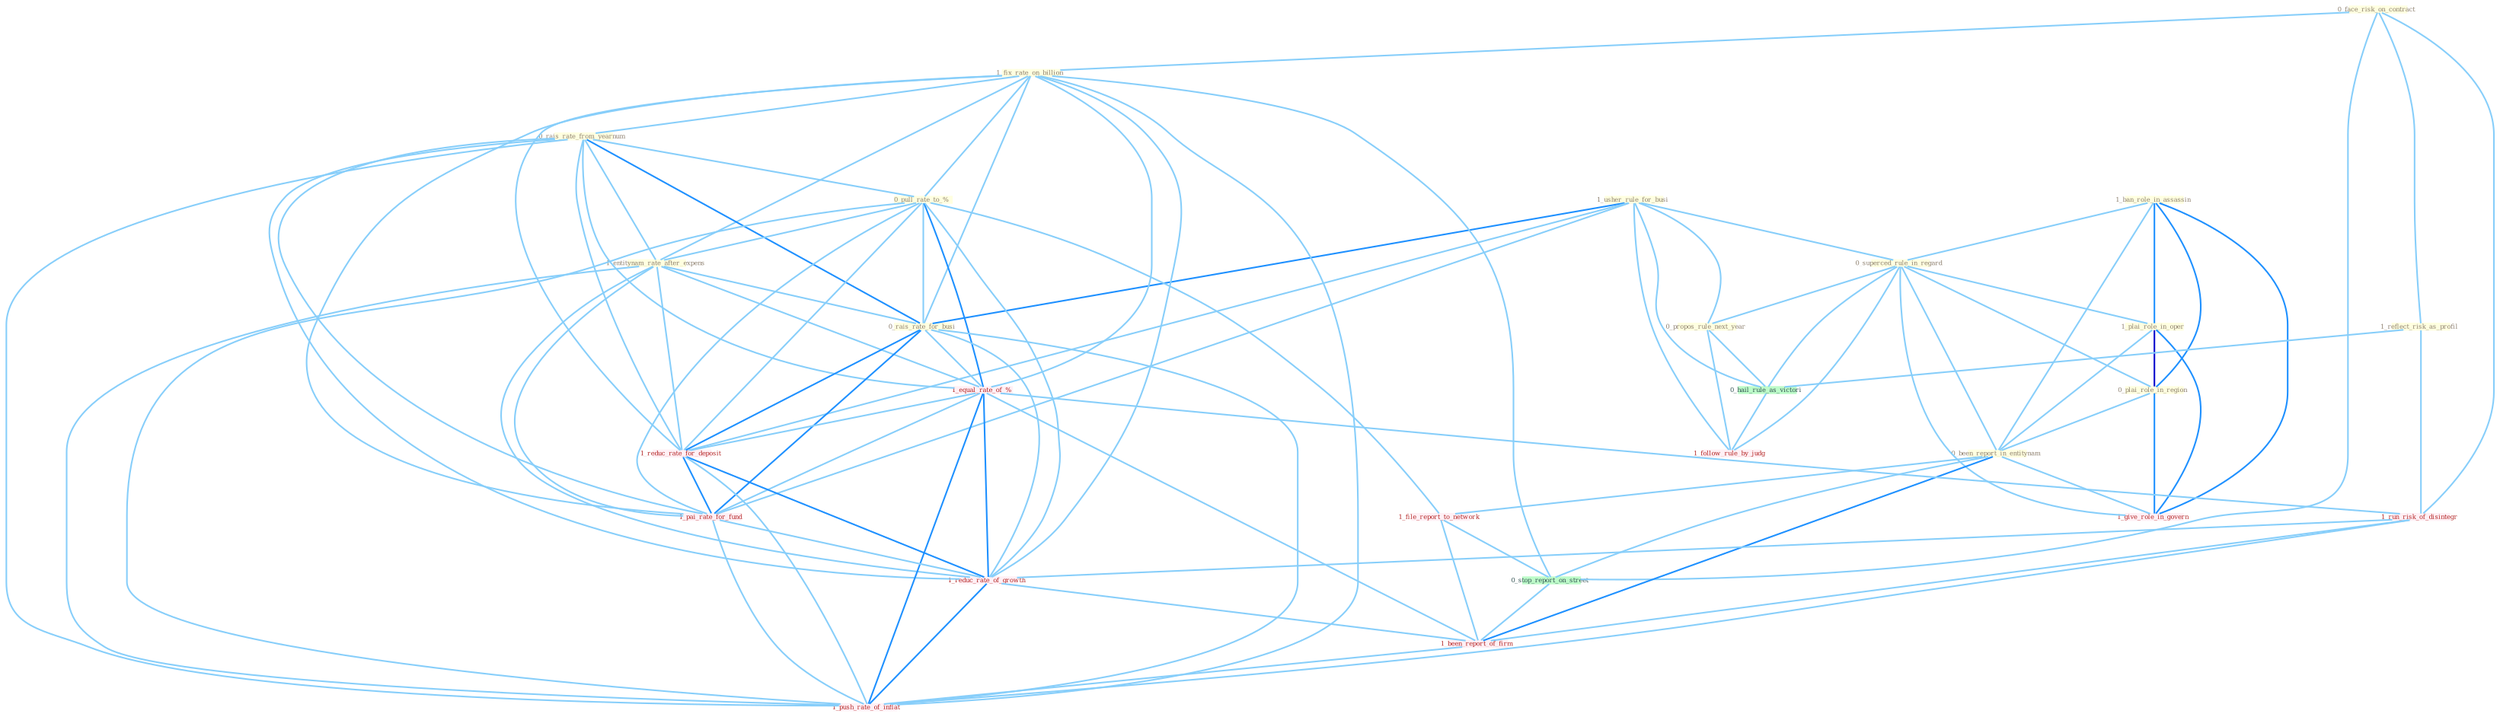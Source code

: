 Graph G{ 
    node
    [shape=polygon,style=filled,width=.5,height=.06,color="#BDFCC9",fixedsize=true,fontsize=4,
    fontcolor="#2f4f4f"];
    {node
    [color="#ffffe0", fontcolor="#8b7d6b"] "1_usher_rule_for_busi " "0_face_risk_on_contract " "1_fix_rate_on_billion " "1_ban_role_in_assassin " "0_rais_rate_from_yearnum " "0_superced_rule_in_regard " "1_plai_role_in_oper " "0_pull_rate_to_% " "0_plai_role_in_region " "1_entitynam_rate_after_expens " "0_been_report_in_entitynam " "0_rais_rate_for_busi " "1_reflect_risk_as_profil " "0_propos_rule_next_year "}
{node [color="#fff0f5", fontcolor="#b22222"] "1_file_report_to_network " "1_equal_rate_of_% " "1_reduc_rate_for_deposit " "1_give_role_in_govern " "1_pai_rate_for_fund " "1_run_risk_of_disintegr " "1_follow_rule_by_judg " "1_reduc_rate_of_growth " "1_been_report_of_firm " "1_push_rate_of_inflat "}
edge [color="#B0E2FF"];

	"1_usher_rule_for_busi " -- "0_superced_rule_in_regard " [w="1", color="#87cefa" ];
	"1_usher_rule_for_busi " -- "0_rais_rate_for_busi " [w="2", color="#1e90ff" , len=0.8];
	"1_usher_rule_for_busi " -- "0_propos_rule_next_year " [w="1", color="#87cefa" ];
	"1_usher_rule_for_busi " -- "1_reduc_rate_for_deposit " [w="1", color="#87cefa" ];
	"1_usher_rule_for_busi " -- "1_pai_rate_for_fund " [w="1", color="#87cefa" ];
	"1_usher_rule_for_busi " -- "0_hail_rule_as_victori " [w="1", color="#87cefa" ];
	"1_usher_rule_for_busi " -- "1_follow_rule_by_judg " [w="1", color="#87cefa" ];
	"0_face_risk_on_contract " -- "1_fix_rate_on_billion " [w="1", color="#87cefa" ];
	"0_face_risk_on_contract " -- "1_reflect_risk_as_profil " [w="1", color="#87cefa" ];
	"0_face_risk_on_contract " -- "0_stop_report_on_street " [w="1", color="#87cefa" ];
	"0_face_risk_on_contract " -- "1_run_risk_of_disintegr " [w="1", color="#87cefa" ];
	"1_fix_rate_on_billion " -- "0_rais_rate_from_yearnum " [w="1", color="#87cefa" ];
	"1_fix_rate_on_billion " -- "0_pull_rate_to_% " [w="1", color="#87cefa" ];
	"1_fix_rate_on_billion " -- "1_entitynam_rate_after_expens " [w="1", color="#87cefa" ];
	"1_fix_rate_on_billion " -- "0_rais_rate_for_busi " [w="1", color="#87cefa" ];
	"1_fix_rate_on_billion " -- "1_equal_rate_of_% " [w="1", color="#87cefa" ];
	"1_fix_rate_on_billion " -- "0_stop_report_on_street " [w="1", color="#87cefa" ];
	"1_fix_rate_on_billion " -- "1_reduc_rate_for_deposit " [w="1", color="#87cefa" ];
	"1_fix_rate_on_billion " -- "1_pai_rate_for_fund " [w="1", color="#87cefa" ];
	"1_fix_rate_on_billion " -- "1_reduc_rate_of_growth " [w="1", color="#87cefa" ];
	"1_fix_rate_on_billion " -- "1_push_rate_of_inflat " [w="1", color="#87cefa" ];
	"1_ban_role_in_assassin " -- "0_superced_rule_in_regard " [w="1", color="#87cefa" ];
	"1_ban_role_in_assassin " -- "1_plai_role_in_oper " [w="2", color="#1e90ff" , len=0.8];
	"1_ban_role_in_assassin " -- "0_plai_role_in_region " [w="2", color="#1e90ff" , len=0.8];
	"1_ban_role_in_assassin " -- "0_been_report_in_entitynam " [w="1", color="#87cefa" ];
	"1_ban_role_in_assassin " -- "1_give_role_in_govern " [w="2", color="#1e90ff" , len=0.8];
	"0_rais_rate_from_yearnum " -- "0_pull_rate_to_% " [w="1", color="#87cefa" ];
	"0_rais_rate_from_yearnum " -- "1_entitynam_rate_after_expens " [w="1", color="#87cefa" ];
	"0_rais_rate_from_yearnum " -- "0_rais_rate_for_busi " [w="2", color="#1e90ff" , len=0.8];
	"0_rais_rate_from_yearnum " -- "1_equal_rate_of_% " [w="1", color="#87cefa" ];
	"0_rais_rate_from_yearnum " -- "1_reduc_rate_for_deposit " [w="1", color="#87cefa" ];
	"0_rais_rate_from_yearnum " -- "1_pai_rate_for_fund " [w="1", color="#87cefa" ];
	"0_rais_rate_from_yearnum " -- "1_reduc_rate_of_growth " [w="1", color="#87cefa" ];
	"0_rais_rate_from_yearnum " -- "1_push_rate_of_inflat " [w="1", color="#87cefa" ];
	"0_superced_rule_in_regard " -- "1_plai_role_in_oper " [w="1", color="#87cefa" ];
	"0_superced_rule_in_regard " -- "0_plai_role_in_region " [w="1", color="#87cefa" ];
	"0_superced_rule_in_regard " -- "0_been_report_in_entitynam " [w="1", color="#87cefa" ];
	"0_superced_rule_in_regard " -- "0_propos_rule_next_year " [w="1", color="#87cefa" ];
	"0_superced_rule_in_regard " -- "1_give_role_in_govern " [w="1", color="#87cefa" ];
	"0_superced_rule_in_regard " -- "0_hail_rule_as_victori " [w="1", color="#87cefa" ];
	"0_superced_rule_in_regard " -- "1_follow_rule_by_judg " [w="1", color="#87cefa" ];
	"1_plai_role_in_oper " -- "0_plai_role_in_region " [w="3", color="#0000cd" , len=0.6];
	"1_plai_role_in_oper " -- "0_been_report_in_entitynam " [w="1", color="#87cefa" ];
	"1_plai_role_in_oper " -- "1_give_role_in_govern " [w="2", color="#1e90ff" , len=0.8];
	"0_pull_rate_to_% " -- "1_entitynam_rate_after_expens " [w="1", color="#87cefa" ];
	"0_pull_rate_to_% " -- "0_rais_rate_for_busi " [w="1", color="#87cefa" ];
	"0_pull_rate_to_% " -- "1_file_report_to_network " [w="1", color="#87cefa" ];
	"0_pull_rate_to_% " -- "1_equal_rate_of_% " [w="2", color="#1e90ff" , len=0.8];
	"0_pull_rate_to_% " -- "1_reduc_rate_for_deposit " [w="1", color="#87cefa" ];
	"0_pull_rate_to_% " -- "1_pai_rate_for_fund " [w="1", color="#87cefa" ];
	"0_pull_rate_to_% " -- "1_reduc_rate_of_growth " [w="1", color="#87cefa" ];
	"0_pull_rate_to_% " -- "1_push_rate_of_inflat " [w="1", color="#87cefa" ];
	"0_plai_role_in_region " -- "0_been_report_in_entitynam " [w="1", color="#87cefa" ];
	"0_plai_role_in_region " -- "1_give_role_in_govern " [w="2", color="#1e90ff" , len=0.8];
	"1_entitynam_rate_after_expens " -- "0_rais_rate_for_busi " [w="1", color="#87cefa" ];
	"1_entitynam_rate_after_expens " -- "1_equal_rate_of_% " [w="1", color="#87cefa" ];
	"1_entitynam_rate_after_expens " -- "1_reduc_rate_for_deposit " [w="1", color="#87cefa" ];
	"1_entitynam_rate_after_expens " -- "1_pai_rate_for_fund " [w="1", color="#87cefa" ];
	"1_entitynam_rate_after_expens " -- "1_reduc_rate_of_growth " [w="1", color="#87cefa" ];
	"1_entitynam_rate_after_expens " -- "1_push_rate_of_inflat " [w="1", color="#87cefa" ];
	"0_been_report_in_entitynam " -- "1_file_report_to_network " [w="1", color="#87cefa" ];
	"0_been_report_in_entitynam " -- "0_stop_report_on_street " [w="1", color="#87cefa" ];
	"0_been_report_in_entitynam " -- "1_give_role_in_govern " [w="1", color="#87cefa" ];
	"0_been_report_in_entitynam " -- "1_been_report_of_firm " [w="2", color="#1e90ff" , len=0.8];
	"0_rais_rate_for_busi " -- "1_equal_rate_of_% " [w="1", color="#87cefa" ];
	"0_rais_rate_for_busi " -- "1_reduc_rate_for_deposit " [w="2", color="#1e90ff" , len=0.8];
	"0_rais_rate_for_busi " -- "1_pai_rate_for_fund " [w="2", color="#1e90ff" , len=0.8];
	"0_rais_rate_for_busi " -- "1_reduc_rate_of_growth " [w="1", color="#87cefa" ];
	"0_rais_rate_for_busi " -- "1_push_rate_of_inflat " [w="1", color="#87cefa" ];
	"1_reflect_risk_as_profil " -- "0_hail_rule_as_victori " [w="1", color="#87cefa" ];
	"1_reflect_risk_as_profil " -- "1_run_risk_of_disintegr " [w="1", color="#87cefa" ];
	"0_propos_rule_next_year " -- "0_hail_rule_as_victori " [w="1", color="#87cefa" ];
	"0_propos_rule_next_year " -- "1_follow_rule_by_judg " [w="1", color="#87cefa" ];
	"1_file_report_to_network " -- "0_stop_report_on_street " [w="1", color="#87cefa" ];
	"1_file_report_to_network " -- "1_been_report_of_firm " [w="1", color="#87cefa" ];
	"1_equal_rate_of_% " -- "1_reduc_rate_for_deposit " [w="1", color="#87cefa" ];
	"1_equal_rate_of_% " -- "1_pai_rate_for_fund " [w="1", color="#87cefa" ];
	"1_equal_rate_of_% " -- "1_run_risk_of_disintegr " [w="1", color="#87cefa" ];
	"1_equal_rate_of_% " -- "1_reduc_rate_of_growth " [w="2", color="#1e90ff" , len=0.8];
	"1_equal_rate_of_% " -- "1_been_report_of_firm " [w="1", color="#87cefa" ];
	"1_equal_rate_of_% " -- "1_push_rate_of_inflat " [w="2", color="#1e90ff" , len=0.8];
	"0_stop_report_on_street " -- "1_been_report_of_firm " [w="1", color="#87cefa" ];
	"1_reduc_rate_for_deposit " -- "1_pai_rate_for_fund " [w="2", color="#1e90ff" , len=0.8];
	"1_reduc_rate_for_deposit " -- "1_reduc_rate_of_growth " [w="2", color="#1e90ff" , len=0.8];
	"1_reduc_rate_for_deposit " -- "1_push_rate_of_inflat " [w="1", color="#87cefa" ];
	"1_pai_rate_for_fund " -- "1_reduc_rate_of_growth " [w="1", color="#87cefa" ];
	"1_pai_rate_for_fund " -- "1_push_rate_of_inflat " [w="1", color="#87cefa" ];
	"0_hail_rule_as_victori " -- "1_follow_rule_by_judg " [w="1", color="#87cefa" ];
	"1_run_risk_of_disintegr " -- "1_reduc_rate_of_growth " [w="1", color="#87cefa" ];
	"1_run_risk_of_disintegr " -- "1_been_report_of_firm " [w="1", color="#87cefa" ];
	"1_run_risk_of_disintegr " -- "1_push_rate_of_inflat " [w="1", color="#87cefa" ];
	"1_reduc_rate_of_growth " -- "1_been_report_of_firm " [w="1", color="#87cefa" ];
	"1_reduc_rate_of_growth " -- "1_push_rate_of_inflat " [w="2", color="#1e90ff" , len=0.8];
	"1_been_report_of_firm " -- "1_push_rate_of_inflat " [w="1", color="#87cefa" ];
}